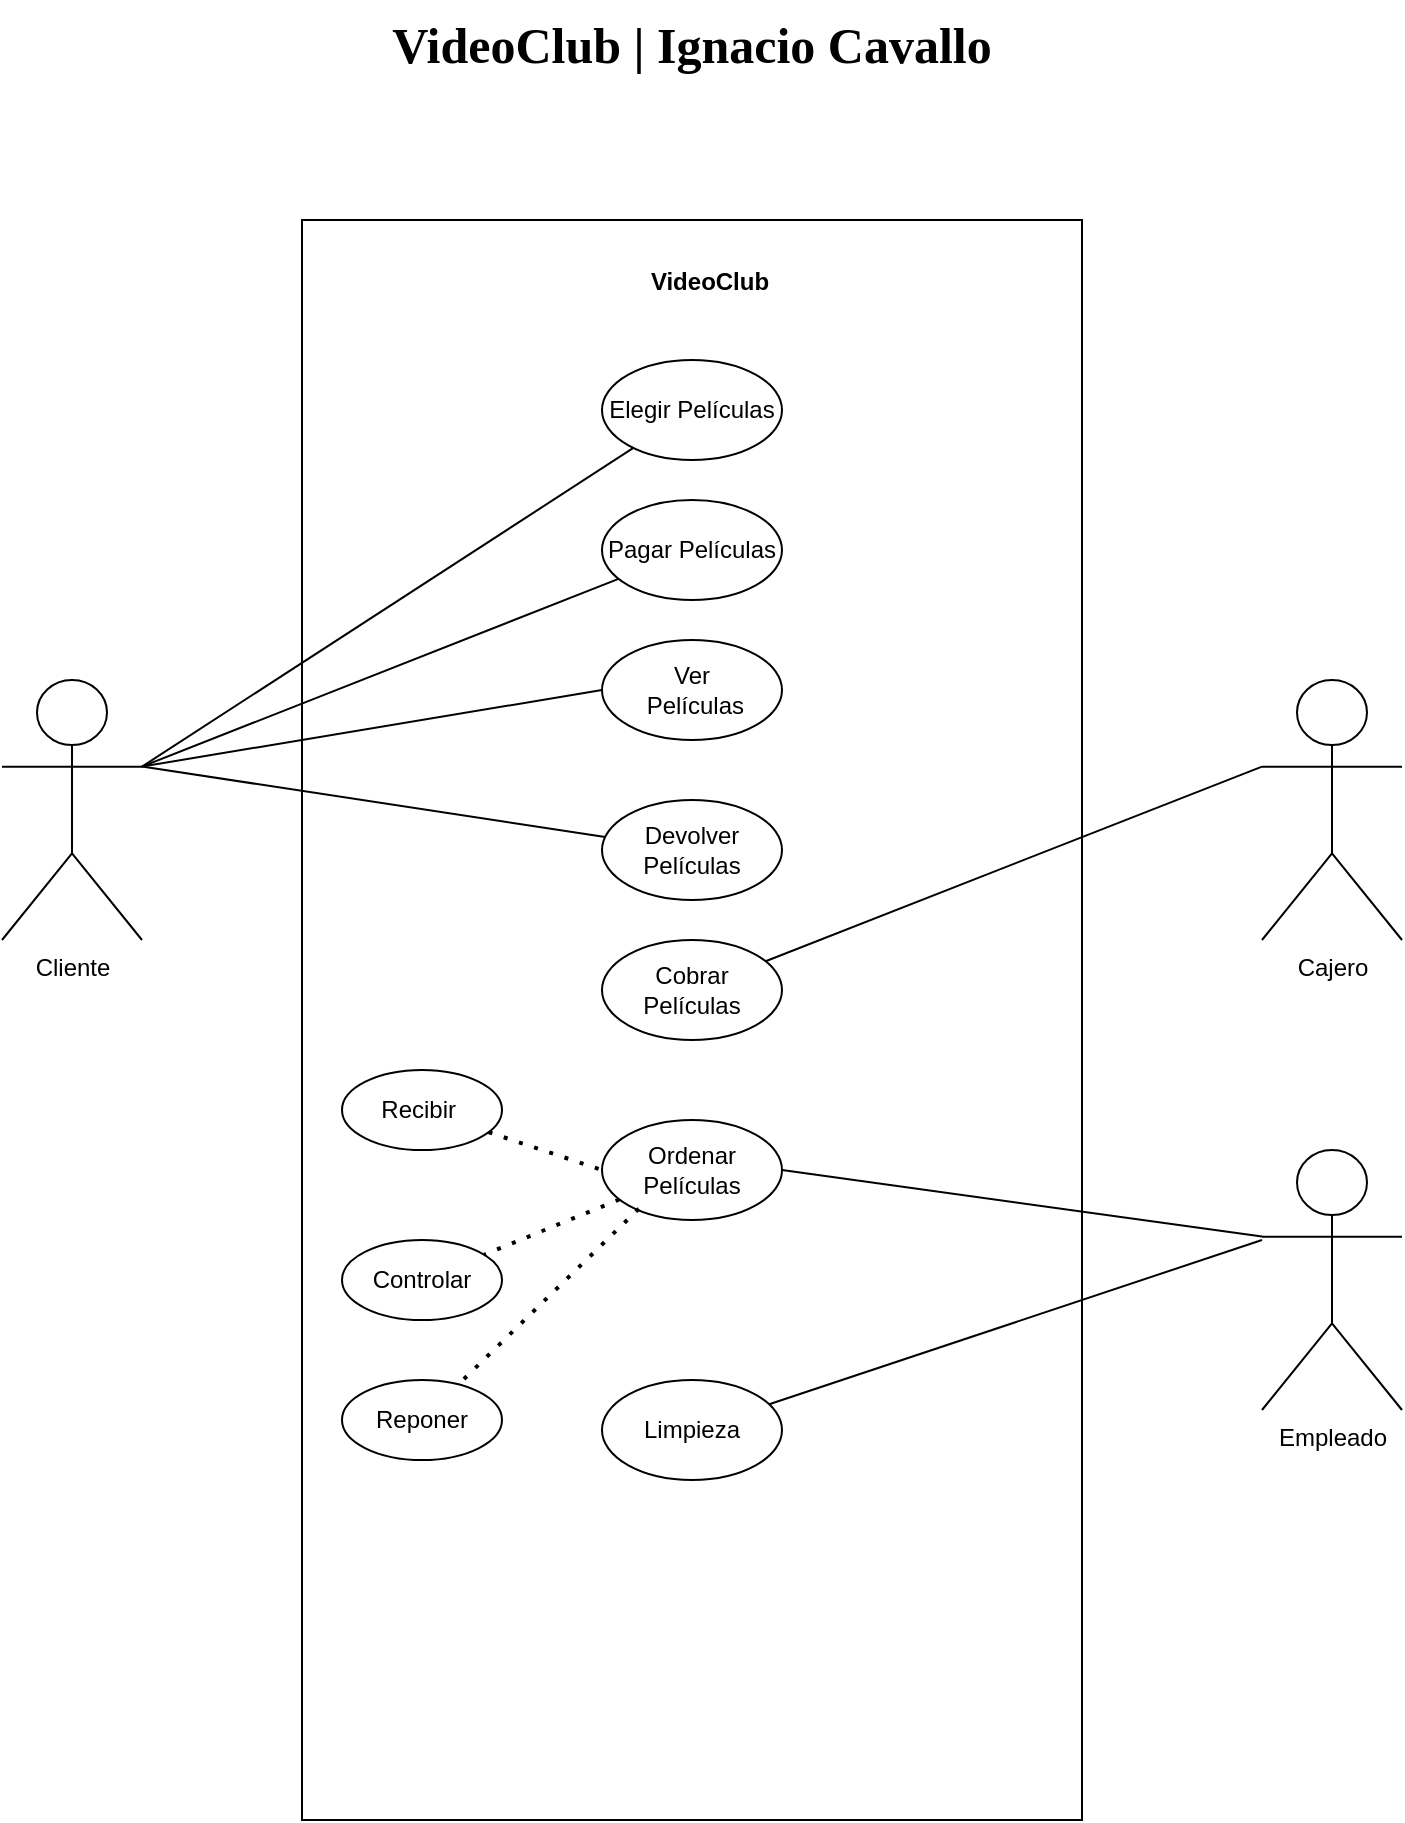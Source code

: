 <mxfile version="14.8.0" type="device"><diagram id="qjcnZR8T7k63s-O9sbhh" name="Page-1"><mxGraphModel dx="1183" dy="621" grid="1" gridSize="10" guides="1" tooltips="1" connect="1" arrows="1" fold="1" page="1" pageScale="1" pageWidth="827" pageHeight="1169" math="0" shadow="0"><root><mxCell id="0"/><mxCell id="1" parent="0"/><mxCell id="-0EID4iPCpA0iA2WeVyV-2" value="Cliente" style="shape=umlActor;verticalLabelPosition=bottom;verticalAlign=top;html=1;" vertex="1" parent="1"><mxGeometry x="60" y="350" width="70" height="130" as="geometry"/></mxCell><mxCell id="-0EID4iPCpA0iA2WeVyV-3" value="" style="html=1;" vertex="1" parent="1"><mxGeometry x="210" y="120" width="390" height="800" as="geometry"/></mxCell><mxCell id="-0EID4iPCpA0iA2WeVyV-6" value="Elegir Películas" style="ellipse;whiteSpace=wrap;html=1;" vertex="1" parent="1"><mxGeometry x="360" y="190" width="90" height="50" as="geometry"/></mxCell><mxCell id="-0EID4iPCpA0iA2WeVyV-8" value="VideoClub" style="text;align=center;fontStyle=1;verticalAlign=middle;spacingLeft=3;spacingRight=3;strokeColor=none;rotatable=0;points=[[0,0.5],[1,0.5]];portConstraint=eastwest;" vertex="1" parent="1"><mxGeometry x="369" y="130" width="90" height="40" as="geometry"/></mxCell><mxCell id="-0EID4iPCpA0iA2WeVyV-14" value="Ver&lt;br&gt;&amp;nbsp;Películas" style="ellipse;whiteSpace=wrap;html=1;" vertex="1" parent="1"><mxGeometry x="360" y="330" width="90" height="50" as="geometry"/></mxCell><mxCell id="-0EID4iPCpA0iA2WeVyV-15" value="Devolver Películas" style="ellipse;whiteSpace=wrap;html=1;" vertex="1" parent="1"><mxGeometry x="360" y="410" width="90" height="50" as="geometry"/></mxCell><mxCell id="-0EID4iPCpA0iA2WeVyV-16" value="Pagar Películas" style="ellipse;whiteSpace=wrap;html=1;" vertex="1" parent="1"><mxGeometry x="360" y="260" width="90" height="50" as="geometry"/></mxCell><mxCell id="-0EID4iPCpA0iA2WeVyV-17" value="Ordenar Películas" style="ellipse;whiteSpace=wrap;html=1;" vertex="1" parent="1"><mxGeometry x="360" y="570" width="90" height="50" as="geometry"/></mxCell><mxCell id="-0EID4iPCpA0iA2WeVyV-22" value="" style="endArrow=none;html=1;exitX=1;exitY=0.333;exitDx=0;exitDy=0;exitPerimeter=0;" edge="1" parent="1" source="-0EID4iPCpA0iA2WeVyV-2" target="-0EID4iPCpA0iA2WeVyV-6"><mxGeometry width="50" height="50" relative="1" as="geometry"><mxPoint x="310" y="330" as="sourcePoint"/><mxPoint x="360" y="280" as="targetPoint"/></mxGeometry></mxCell><mxCell id="-0EID4iPCpA0iA2WeVyV-23" value="" style="endArrow=none;html=1;exitX=1;exitY=0.333;exitDx=0;exitDy=0;exitPerimeter=0;" edge="1" parent="1" source="-0EID4iPCpA0iA2WeVyV-2" target="-0EID4iPCpA0iA2WeVyV-16"><mxGeometry width="50" height="50" relative="1" as="geometry"><mxPoint x="130" y="470.003" as="sourcePoint"/><mxPoint x="360" y="356.67" as="targetPoint"/></mxGeometry></mxCell><mxCell id="-0EID4iPCpA0iA2WeVyV-24" value="" style="endArrow=none;html=1;exitX=1;exitY=0.333;exitDx=0;exitDy=0;exitPerimeter=0;entryX=0;entryY=0.5;entryDx=0;entryDy=0;" edge="1" parent="1" source="-0EID4iPCpA0iA2WeVyV-2" target="-0EID4iPCpA0iA2WeVyV-14"><mxGeometry width="50" height="50" relative="1" as="geometry"><mxPoint x="310" y="490" as="sourcePoint"/><mxPoint x="360" y="440" as="targetPoint"/></mxGeometry></mxCell><mxCell id="-0EID4iPCpA0iA2WeVyV-27" value="" style="endArrow=none;html=1;exitX=1;exitY=0.333;exitDx=0;exitDy=0;exitPerimeter=0;" edge="1" parent="1" source="-0EID4iPCpA0iA2WeVyV-2" target="-0EID4iPCpA0iA2WeVyV-15"><mxGeometry width="50" height="50" relative="1" as="geometry"><mxPoint x="270" y="510" as="sourcePoint"/><mxPoint x="320" y="460" as="targetPoint"/></mxGeometry></mxCell><mxCell id="-0EID4iPCpA0iA2WeVyV-28" value="Cajero" style="shape=umlActor;verticalLabelPosition=bottom;verticalAlign=top;html=1;" vertex="1" parent="1"><mxGeometry x="690" y="350" width="70" height="130" as="geometry"/></mxCell><mxCell id="-0EID4iPCpA0iA2WeVyV-29" value="Cobrar Películas" style="ellipse;whiteSpace=wrap;html=1;" vertex="1" parent="1"><mxGeometry x="360" y="480" width="90" height="50" as="geometry"/></mxCell><mxCell id="-0EID4iPCpA0iA2WeVyV-30" value="Limpieza" style="ellipse;whiteSpace=wrap;html=1;" vertex="1" parent="1"><mxGeometry x="360" y="700" width="90" height="50" as="geometry"/></mxCell><mxCell id="-0EID4iPCpA0iA2WeVyV-32" value="" style="endArrow=none;html=1;entryX=0;entryY=0.333;entryDx=0;entryDy=0;entryPerimeter=0;" edge="1" parent="1" source="-0EID4iPCpA0iA2WeVyV-29" target="-0EID4iPCpA0iA2WeVyV-28"><mxGeometry width="50" height="50" relative="1" as="geometry"><mxPoint x="640" y="440" as="sourcePoint"/><mxPoint x="690" y="390" as="targetPoint"/></mxGeometry></mxCell><mxCell id="-0EID4iPCpA0iA2WeVyV-33" value="" style="endArrow=none;dashed=1;html=1;dashPattern=1 3;strokeWidth=2;entryX=0;entryY=0.5;entryDx=0;entryDy=0;" edge="1" parent="1" source="-0EID4iPCpA0iA2WeVyV-34" target="-0EID4iPCpA0iA2WeVyV-17"><mxGeometry width="50" height="50" relative="1" as="geometry"><mxPoint x="300" y="650" as="sourcePoint"/><mxPoint x="350" y="600" as="targetPoint"/></mxGeometry></mxCell><mxCell id="-0EID4iPCpA0iA2WeVyV-34" value="Recibir&amp;nbsp;" style="ellipse;whiteSpace=wrap;html=1;" vertex="1" parent="1"><mxGeometry x="230" y="545" width="80" height="40" as="geometry"/></mxCell><mxCell id="-0EID4iPCpA0iA2WeVyV-36" value="Controlar" style="ellipse;whiteSpace=wrap;html=1;" vertex="1" parent="1"><mxGeometry x="230" y="630" width="80" height="40" as="geometry"/></mxCell><mxCell id="-0EID4iPCpA0iA2WeVyV-37" value="Reponer" style="ellipse;whiteSpace=wrap;html=1;" vertex="1" parent="1"><mxGeometry x="230" y="700" width="80" height="40" as="geometry"/></mxCell><mxCell id="-0EID4iPCpA0iA2WeVyV-38" value="" style="endArrow=none;dashed=1;html=1;dashPattern=1 3;strokeWidth=2;" edge="1" parent="1" source="-0EID4iPCpA0iA2WeVyV-17" target="-0EID4iPCpA0iA2WeVyV-36"><mxGeometry width="50" height="50" relative="1" as="geometry"><mxPoint x="380" y="690" as="sourcePoint"/><mxPoint x="430" y="640" as="targetPoint"/></mxGeometry></mxCell><mxCell id="-0EID4iPCpA0iA2WeVyV-40" value="" style="endArrow=none;dashed=1;html=1;dashPattern=1 3;strokeWidth=2;exitX=0.204;exitY=0.888;exitDx=0;exitDy=0;exitPerimeter=0;" edge="1" parent="1" source="-0EID4iPCpA0iA2WeVyV-17" target="-0EID4iPCpA0iA2WeVyV-37"><mxGeometry width="50" height="50" relative="1" as="geometry"><mxPoint x="370" y="609" as="sourcePoint"/><mxPoint x="339.44" y="611.664" as="targetPoint"/></mxGeometry></mxCell><mxCell id="-0EID4iPCpA0iA2WeVyV-41" value="Empleado" style="shape=umlActor;verticalLabelPosition=bottom;verticalAlign=top;html=1;" vertex="1" parent="1"><mxGeometry x="690" y="585" width="70" height="130" as="geometry"/></mxCell><mxCell id="-0EID4iPCpA0iA2WeVyV-42" value="" style="endArrow=none;html=1;exitX=1;exitY=0.5;exitDx=0;exitDy=0;entryX=0;entryY=0.333;entryDx=0;entryDy=0;entryPerimeter=0;" edge="1" parent="1" source="-0EID4iPCpA0iA2WeVyV-17" target="-0EID4iPCpA0iA2WeVyV-41"><mxGeometry width="50" height="50" relative="1" as="geometry"><mxPoint x="640" y="675" as="sourcePoint"/><mxPoint x="690" y="625" as="targetPoint"/></mxGeometry></mxCell><mxCell id="-0EID4iPCpA0iA2WeVyV-43" value="" style="endArrow=none;html=1;" edge="1" parent="1" source="-0EID4iPCpA0iA2WeVyV-30"><mxGeometry width="50" height="50" relative="1" as="geometry"><mxPoint x="640" y="680" as="sourcePoint"/><mxPoint x="690" y="630" as="targetPoint"/></mxGeometry></mxCell><mxCell id="-0EID4iPCpA0iA2WeVyV-45" value="VideoClub | Ignacio Cavallo" style="text;align=center;fontStyle=1;verticalAlign=middle;spacingLeft=3;spacingRight=3;strokeColor=none;rotatable=0;points=[[0,0.5],[1,0.5]];portConstraint=eastwest;fontFamily=Lucida Console;fontSize=25;" vertex="1" parent="1"><mxGeometry x="227" y="10" width="356" height="40" as="geometry"/></mxCell></root></mxGraphModel></diagram></mxfile>